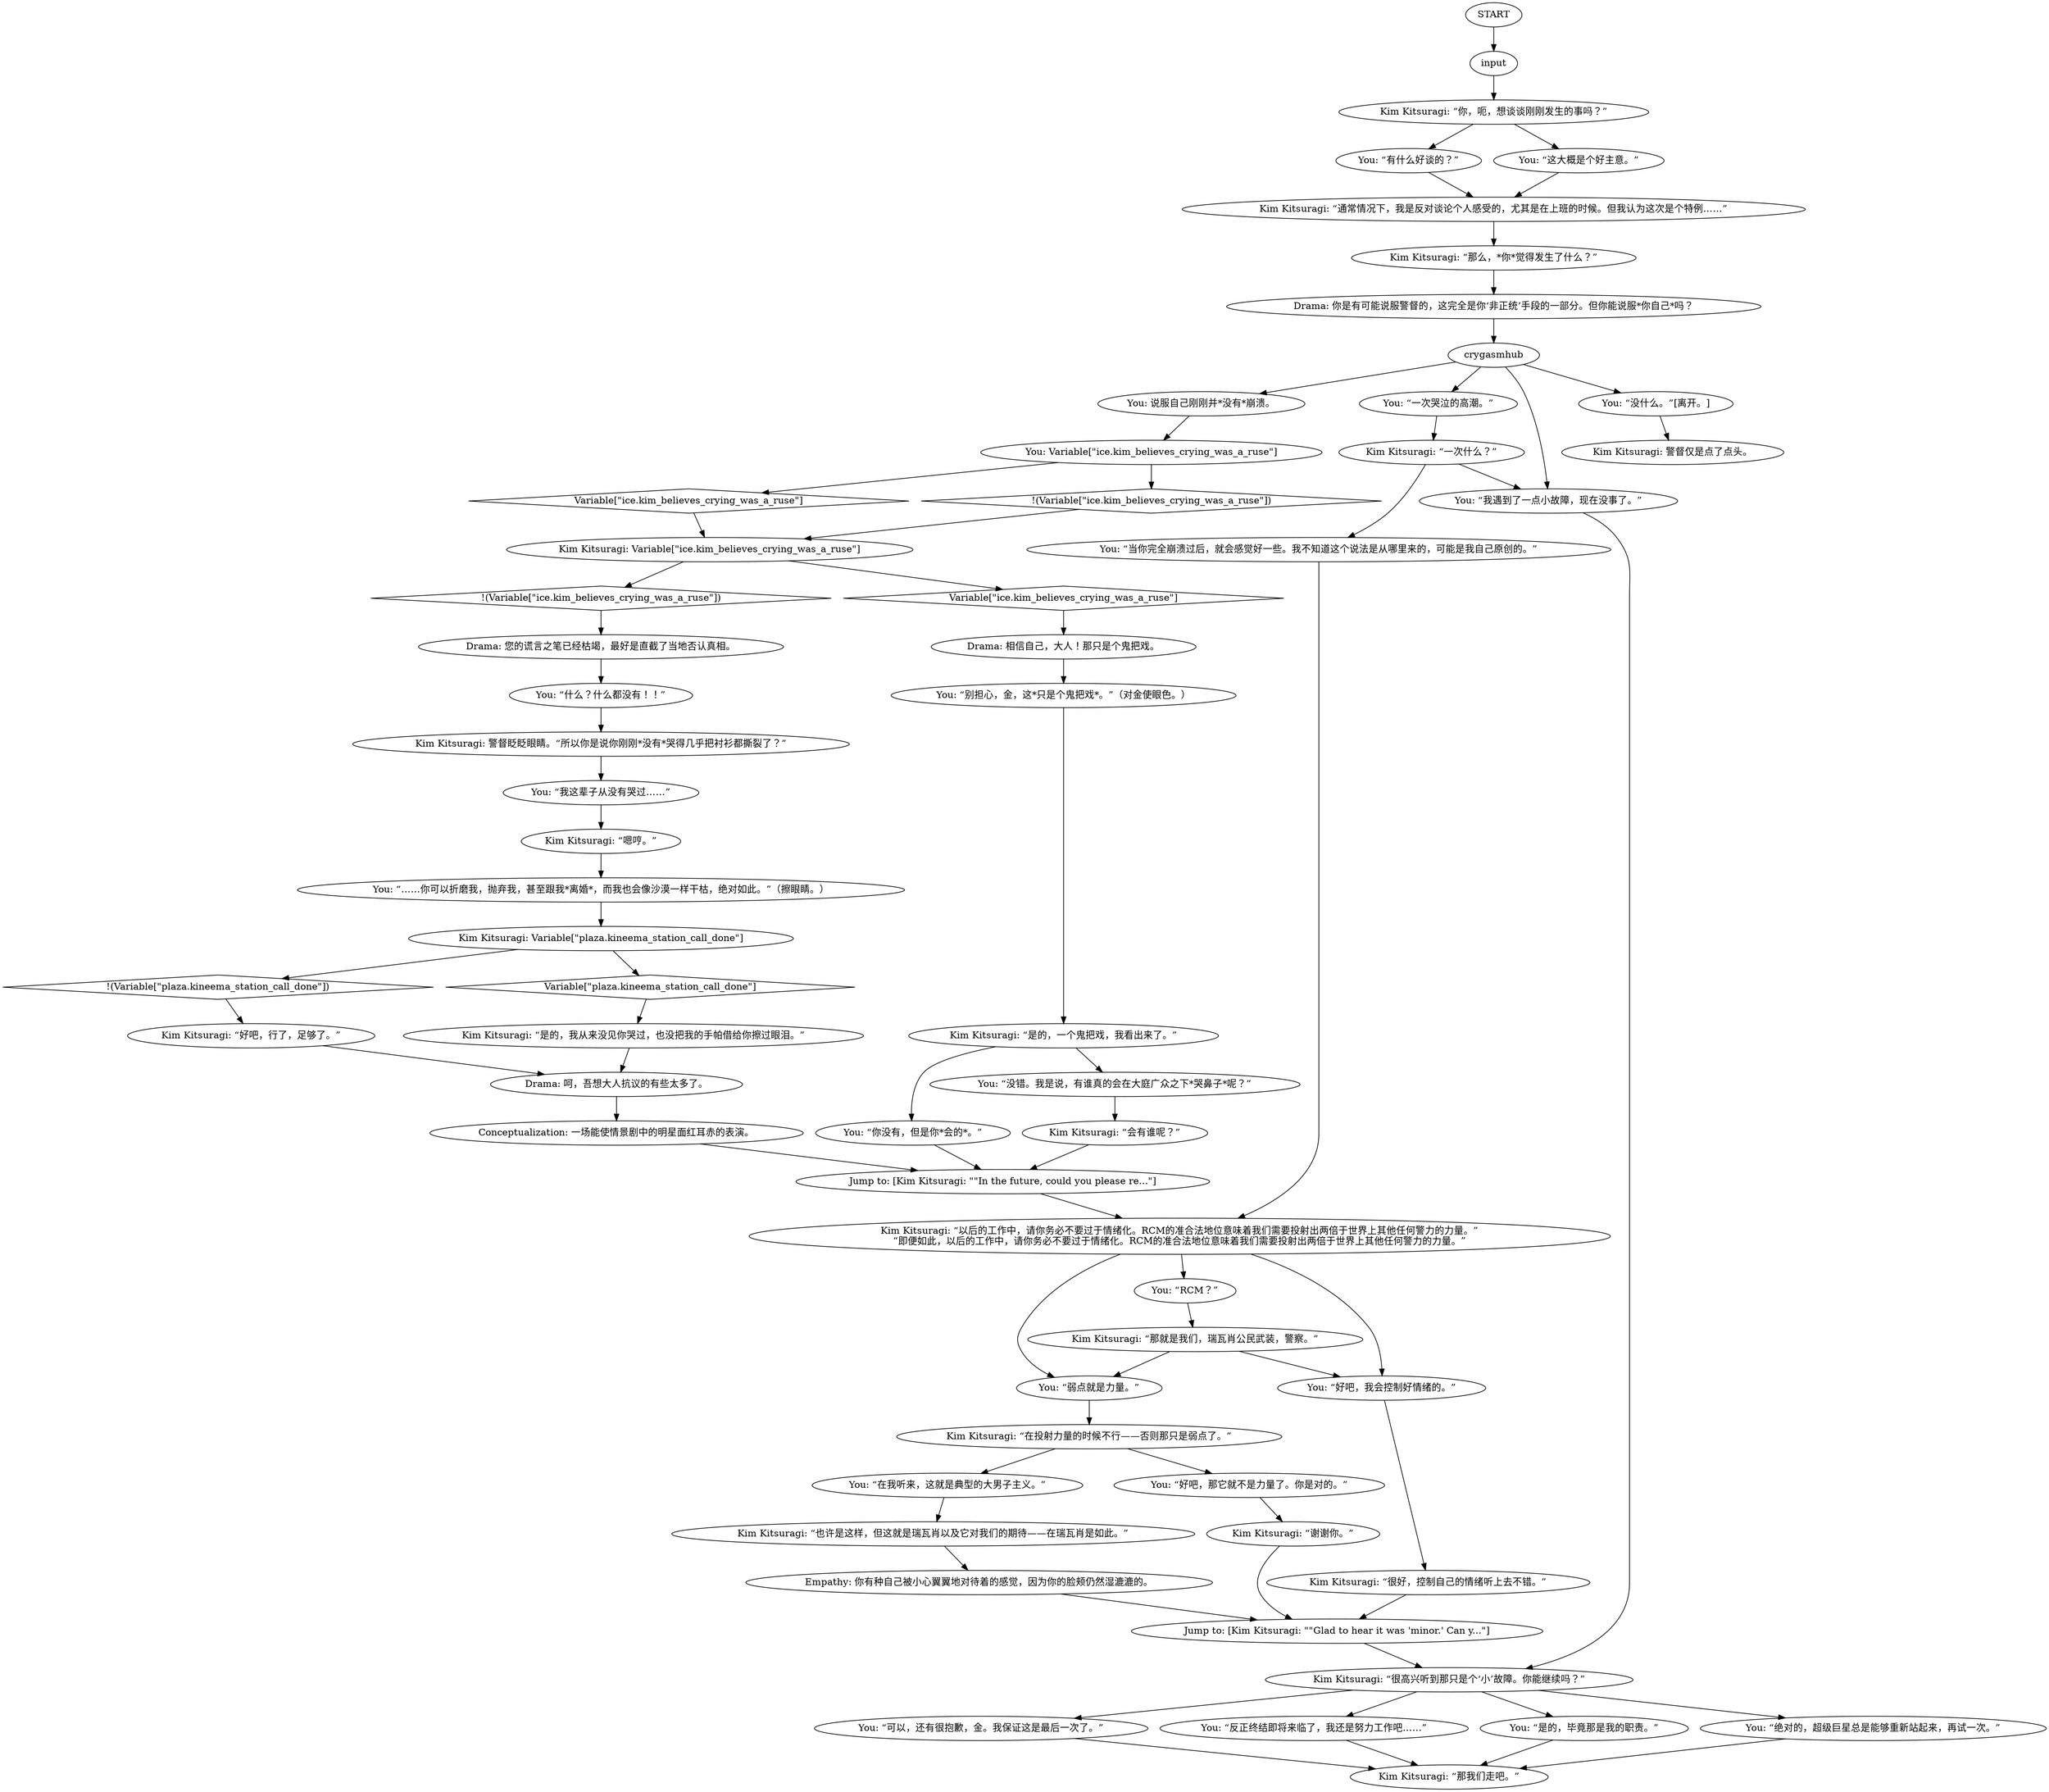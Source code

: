 # ICE / AFTER CRYING KIM
# Automatically starts after Acele's dialogue ends with her line "Crying is good. Get it out and then maybe we can talk, okay?"
# ==================================================
digraph G {
	  0 [label="START"];
	  1 [label="input"];
	  2 [label="Kim Kitsuragi: “一次什么？”"];
	  3 [label="Kim Kitsuragi: “以后的工作中，请你务必不要过于情绪化。RCM的准合法地位意味着我们需要投射出两倍于世界上其他任何警力的力量。”\n“即便如此，以后的工作中，请你务必不要过于情绪化。RCM的准合法地位意味着我们需要投射出两倍于世界上其他任何警力的力量。”"];
	  4 [label="You: “在我听来，这就是典型的大男子主义。”"];
	  5 [label="Drama: 你是有可能说服警督的，这完全是你‘非正统’手段的一部分。但你能说服*你自己*吗？"];
	  6 [label="crygasmhub"];
	  7 [label="You: “有什么好谈的？”"];
	  8 [label="Kim Kitsuragi: “那么，*你*觉得发生了什么？”"];
	  9 [label="Kim Kitsuragi: “谢谢你。”"];
	  10 [label="You: “可以，还有很抱歉，金。我保证这是最后一次了。”"];
	  11 [label="You: 说服自己刚刚并*没有*崩溃。"];
	  12 [label="You: Variable[\"ice.kim_believes_crying_was_a_ruse\"]"];
	  13 [label="Variable[\"ice.kim_believes_crying_was_a_ruse\"]", shape=diamond];
	  14 [label="!(Variable[\"ice.kim_believes_crying_was_a_ruse\"])", shape=diamond];
	  15 [label="Kim Kitsuragi: “嗯哼。”"];
	  16 [label="You: “没错。我是说，有谁真的会在大庭广众之下*哭鼻子*呢？”"];
	  18 [label="Jump to: [Kim Kitsuragi: \"\"Glad to hear it was 'minor.' Can y...\"]"];
	  19 [label="You: “……你可以折磨我，抛弃我，甚至跟我*离婚*，而我也会像沙漠一样干枯，绝对如此。”（擦眼睛。）"];
	  20 [label="Kim Kitsuragi: “是的，一个鬼把戏，我看出来了。”"];
	  21 [label="You: “我遇到了一点小故障，现在没事了。”"];
	  22 [label="You: “RCM？”"];
	  23 [label="You: “你没有，但是你*会的*。”"];
	  24 [label="Kim Kitsuragi: 警督眨眨眼睛。“所以你是说你刚刚*没有*哭得几乎把衬衫都撕裂了？”"];
	  25 [label="Kim Kitsuragi: “你，呃，想谈谈刚刚发生的事吗？”"];
	  26 [label="Kim Kitsuragi: Variable[\"ice.kim_believes_crying_was_a_ruse\"]"];
	  27 [label="Variable[\"ice.kim_believes_crying_was_a_ruse\"]", shape=diamond];
	  28 [label="!(Variable[\"ice.kim_believes_crying_was_a_ruse\"])", shape=diamond];
	  29 [label="Kim Kitsuragi: “那我们走吧。”"];
	  30 [label="You: “好吧，我会控制好情绪的。”"];
	  31 [label="Kim Kitsuragi: “会有谁呢？”"];
	  32 [label="Kim Kitsuragi: 警督仅是点了点头。"];
	  33 [label="Jump to: [Kim Kitsuragi: \"\"In the future, could you please re...\"]"];
	  34 [label="You: “别担心，金，这*只是个鬼把戏*。”（对金使眼色。）"];
	  35 [label="Kim Kitsuragi: “那就是我们，瑞瓦肖公民武装，警察。”"];
	  36 [label="You: “这大概是个好主意。”"];
	  37 [label="Kim Kitsuragi: “通常情况下，我是反对谈论个人感受的，尤其是在上班的时候。但我认为这次是个特例……”"];
	  38 [label="Kim Kitsuragi: “很高兴听到那只是个‘小’故障。你能继续吗？”"];
	  39 [label="You: “反正终结即将来临了，我还是努力工作吧……”"];
	  40 [label="Drama: 您的谎言之笔已经枯竭，最好是直截了当地否认真相。"];
	  41 [label="Empathy: 你有种自己被小心翼翼地对待着的感觉，因为你的脸颊仍然湿漉漉的。"];
	  42 [label="You: “什么？什么都没有！！”"];
	  43 [label="You: “我这辈子从没有哭过……”"];
	  44 [label="You: “当你完全崩溃过后，就会感觉好一些。我不知道这个说法是从哪里来的，可能是我自己原创的。”"];
	  45 [label="Drama: 呵，吾想大人抗议的有些太多了。"];
	  46 [label="You: “弱点就是力量。”"];
	  47 [label="Kim Kitsuragi: “在投射力量的时候不行——否则那只是弱点了。”"];
	  48 [label="Kim Kitsuragi: Variable[\"plaza.kineema_station_call_done\"]"];
	  49 [label="Variable[\"plaza.kineema_station_call_done\"]", shape=diamond];
	  50 [label="!(Variable[\"plaza.kineema_station_call_done\"])", shape=diamond];
	  51 [label="You: “是的，毕竟那是我的职责。”"];
	  52 [label="You: “一次哭泣的高潮。”"];
	  53 [label="You: “没什么。”[离开。]"];
	  54 [label="Kim Kitsuragi: “是的，我从来没见你哭过，也没把我的手帕借给你擦过眼泪。”"];
	  55 [label="Conceptualization: 一场能使情景剧中的明星面红耳赤的表演。"];
	  56 [label="Drama: 相信自己，大人！那只是个鬼把戏。"];
	  57 [label="Kim Kitsuragi: “很好，控制自己的情绪听上去不错。”"];
	  58 [label="Kim Kitsuragi: “也许是这样，但这就是瑞瓦肖以及它对我们的期待——在瑞瓦肖是如此。”"];
	  59 [label="You: “好吧，那它就不是力量了。你是对的。”"];
	  60 [label="You: “绝对的，超级巨星总是能够重新站起来，再试一次。”"];
	  61 [label="Kim Kitsuragi: “好吧，行了，足够了。”"];
	  0 -> 1
	  1 -> 25
	  2 -> 44
	  2 -> 21
	  3 -> 46
	  3 -> 22
	  3 -> 30
	  4 -> 58
	  5 -> 6
	  6 -> 53
	  6 -> 11
	  6 -> 52
	  6 -> 21
	  7 -> 37
	  8 -> 5
	  9 -> 18
	  10 -> 29
	  11 -> 12
	  12 -> 13
	  12 -> 14
	  13 -> 26
	  14 -> 26
	  15 -> 19
	  16 -> 31
	  18 -> 38
	  19 -> 48
	  20 -> 16
	  20 -> 23
	  21 -> 38
	  22 -> 35
	  23 -> 33
	  24 -> 43
	  25 -> 36
	  25 -> 7
	  26 -> 27
	  26 -> 28
	  27 -> 56
	  28 -> 40
	  30 -> 57
	  31 -> 33
	  33 -> 3
	  34 -> 20
	  35 -> 46
	  35 -> 30
	  36 -> 37
	  37 -> 8
	  38 -> 10
	  38 -> 51
	  38 -> 60
	  38 -> 39
	  39 -> 29
	  40 -> 42
	  41 -> 18
	  42 -> 24
	  43 -> 15
	  44 -> 3
	  45 -> 55
	  46 -> 47
	  47 -> 59
	  47 -> 4
	  48 -> 49
	  48 -> 50
	  49 -> 54
	  50 -> 61
	  51 -> 29
	  52 -> 2
	  53 -> 32
	  54 -> 45
	  55 -> 33
	  56 -> 34
	  57 -> 18
	  58 -> 41
	  59 -> 9
	  60 -> 29
	  61 -> 45
}

